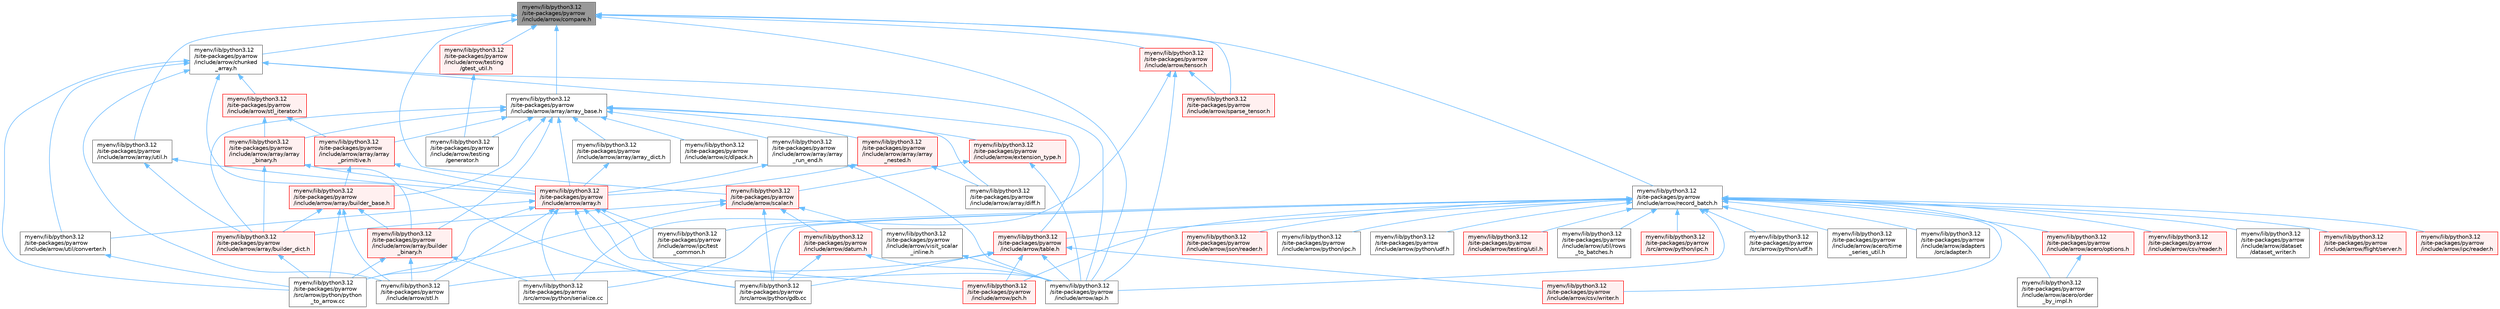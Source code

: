 digraph "myenv/lib/python3.12/site-packages/pyarrow/include/arrow/compare.h"
{
 // LATEX_PDF_SIZE
  bgcolor="transparent";
  edge [fontname=Helvetica,fontsize=10,labelfontname=Helvetica,labelfontsize=10];
  node [fontname=Helvetica,fontsize=10,shape=box,height=0.2,width=0.4];
  Node1 [id="Node000001",label="myenv/lib/python3.12\l/site-packages/pyarrow\l/include/arrow/compare.h",height=0.2,width=0.4,color="gray40", fillcolor="grey60", style="filled", fontcolor="black",tooltip=" "];
  Node1 -> Node2 [id="edge1_Node000001_Node000002",dir="back",color="steelblue1",style="solid",tooltip=" "];
  Node2 [id="Node000002",label="myenv/lib/python3.12\l/site-packages/pyarrow\l/include/arrow/api.h",height=0.2,width=0.4,color="grey40", fillcolor="white", style="filled",URL="$include_2arrow_2api_8h.html",tooltip=" "];
  Node1 -> Node3 [id="edge2_Node000001_Node000003",dir="back",color="steelblue1",style="solid",tooltip=" "];
  Node3 [id="Node000003",label="myenv/lib/python3.12\l/site-packages/pyarrow\l/include/arrow/array/array_base.h",height=0.2,width=0.4,color="grey40", fillcolor="white", style="filled",URL="$array__base_8h.html",tooltip=" "];
  Node3 -> Node4 [id="edge3_Node000003_Node000004",dir="back",color="steelblue1",style="solid",tooltip=" "];
  Node4 [id="Node000004",label="myenv/lib/python3.12\l/site-packages/pyarrow\l/include/arrow/array.h",height=0.2,width=0.4,color="red", fillcolor="#FFF0F0", style="filled",URL="$array_8h.html",tooltip=" "];
  Node4 -> Node2 [id="edge4_Node000004_Node000002",dir="back",color="steelblue1",style="solid",tooltip=" "];
  Node4 -> Node7 [id="edge5_Node000004_Node000007",dir="back",color="steelblue1",style="solid",tooltip=" "];
  Node7 [id="Node000007",label="myenv/lib/python3.12\l/site-packages/pyarrow\l/include/arrow/ipc/test\l_common.h",height=0.2,width=0.4,color="grey40", fillcolor="white", style="filled",URL="$ipc_2test__common_8h.html",tooltip=" "];
  Node4 -> Node9 [id="edge6_Node000004_Node000009",dir="back",color="steelblue1",style="solid",tooltip=" "];
  Node9 [id="Node000009",label="myenv/lib/python3.12\l/site-packages/pyarrow\l/include/arrow/pch.h",height=0.2,width=0.4,color="red", fillcolor="#FFF0F0", style="filled",URL="$include_2arrow_2pch_8h.html",tooltip=" "];
  Node4 -> Node17 [id="edge7_Node000004_Node000017",dir="back",color="steelblue1",style="solid",tooltip=" "];
  Node17 [id="Node000017",label="myenv/lib/python3.12\l/site-packages/pyarrow\l/include/arrow/stl.h",height=0.2,width=0.4,color="grey40", fillcolor="white", style="filled",URL="$stl_8h.html",tooltip=" "];
  Node4 -> Node19 [id="edge8_Node000004_Node000019",dir="back",color="steelblue1",style="solid",tooltip=" "];
  Node19 [id="Node000019",label="myenv/lib/python3.12\l/site-packages/pyarrow\l/include/arrow/util/converter.h",height=0.2,width=0.4,color="grey40", fillcolor="white", style="filled",URL="$util_2converter_8h.html",tooltip=" "];
  Node19 -> Node20 [id="edge9_Node000019_Node000020",dir="back",color="steelblue1",style="solid",tooltip=" "];
  Node20 [id="Node000020",label="myenv/lib/python3.12\l/site-packages/pyarrow\l/src/arrow/python/python\l_to_arrow.cc",height=0.2,width=0.4,color="grey40", fillcolor="white", style="filled",URL="$python__to__arrow_8cc.html",tooltip=" "];
  Node4 -> Node28 [id="edge10_Node000004_Node000028",dir="back",color="steelblue1",style="solid",tooltip=" "];
  Node28 [id="Node000028",label="myenv/lib/python3.12\l/site-packages/pyarrow\l/src/arrow/python/gdb.cc",height=0.2,width=0.4,color="grey40", fillcolor="white", style="filled",URL="$gdb_8cc.html",tooltip=" "];
  Node4 -> Node20 [id="edge11_Node000004_Node000020",dir="back",color="steelblue1",style="solid",tooltip=" "];
  Node4 -> Node32 [id="edge12_Node000004_Node000032",dir="back",color="steelblue1",style="solid",tooltip=" "];
  Node32 [id="Node000032",label="myenv/lib/python3.12\l/site-packages/pyarrow\l/src/arrow/python/serialize.cc",height=0.2,width=0.4,color="grey40", fillcolor="white", style="filled",URL="$serialize_8cc.html",tooltip=" "];
  Node3 -> Node33 [id="edge13_Node000003_Node000033",dir="back",color="steelblue1",style="solid",tooltip=" "];
  Node33 [id="Node000033",label="myenv/lib/python3.12\l/site-packages/pyarrow\l/include/arrow/array/array\l_binary.h",height=0.2,width=0.4,color="red", fillcolor="#FFF0F0", style="filled",URL="$array__binary_8h.html",tooltip=" "];
  Node33 -> Node4 [id="edge14_Node000033_Node000004",dir="back",color="steelblue1",style="solid",tooltip=" "];
  Node33 -> Node36 [id="edge15_Node000033_Node000036",dir="back",color="steelblue1",style="solid",tooltip=" "];
  Node36 [id="Node000036",label="myenv/lib/python3.12\l/site-packages/pyarrow\l/include/arrow/array/builder\l_binary.h",height=0.2,width=0.4,color="red", fillcolor="#FFF0F0", style="filled",URL="$builder__binary_8h.html",tooltip=" "];
  Node36 -> Node17 [id="edge16_Node000036_Node000017",dir="back",color="steelblue1",style="solid",tooltip=" "];
  Node36 -> Node20 [id="edge17_Node000036_Node000020",dir="back",color="steelblue1",style="solid",tooltip=" "];
  Node36 -> Node32 [id="edge18_Node000036_Node000032",dir="back",color="steelblue1",style="solid",tooltip=" "];
  Node33 -> Node38 [id="edge19_Node000033_Node000038",dir="back",color="steelblue1",style="solid",tooltip=" "];
  Node38 [id="Node000038",label="myenv/lib/python3.12\l/site-packages/pyarrow\l/include/arrow/array/builder_dict.h",height=0.2,width=0.4,color="red", fillcolor="#FFF0F0", style="filled",URL="$builder__dict_8h.html",tooltip=" "];
  Node38 -> Node20 [id="edge20_Node000038_Node000020",dir="back",color="steelblue1",style="solid",tooltip=" "];
  Node3 -> Node39 [id="edge21_Node000003_Node000039",dir="back",color="steelblue1",style="solid",tooltip=" "];
  Node39 [id="Node000039",label="myenv/lib/python3.12\l/site-packages/pyarrow\l/include/arrow/array/array_dict.h",height=0.2,width=0.4,color="grey40", fillcolor="white", style="filled",URL="$array__dict_8h.html",tooltip=" "];
  Node39 -> Node4 [id="edge22_Node000039_Node000004",dir="back",color="steelblue1",style="solid",tooltip=" "];
  Node3 -> Node40 [id="edge23_Node000003_Node000040",dir="back",color="steelblue1",style="solid",tooltip=" "];
  Node40 [id="Node000040",label="myenv/lib/python3.12\l/site-packages/pyarrow\l/include/arrow/array/array\l_nested.h",height=0.2,width=0.4,color="red", fillcolor="#FFF0F0", style="filled",URL="$array__nested_8h.html",tooltip=" "];
  Node40 -> Node4 [id="edge24_Node000040_Node000004",dir="back",color="steelblue1",style="solid",tooltip=" "];
  Node40 -> Node43 [id="edge25_Node000040_Node000043",dir="back",color="steelblue1",style="solid",tooltip=" "];
  Node43 [id="Node000043",label="myenv/lib/python3.12\l/site-packages/pyarrow\l/include/arrow/array/diff.h",height=0.2,width=0.4,color="grey40", fillcolor="white", style="filled",URL="$diff_8h.html",tooltip=" "];
  Node3 -> Node45 [id="edge26_Node000003_Node000045",dir="back",color="steelblue1",style="solid",tooltip=" "];
  Node45 [id="Node000045",label="myenv/lib/python3.12\l/site-packages/pyarrow\l/include/arrow/array/array\l_primitive.h",height=0.2,width=0.4,color="red", fillcolor="#FFF0F0", style="filled",URL="$array__primitive_8h.html",tooltip=" "];
  Node45 -> Node4 [id="edge27_Node000045_Node000004",dir="back",color="steelblue1",style="solid",tooltip=" "];
  Node45 -> Node46 [id="edge28_Node000045_Node000046",dir="back",color="steelblue1",style="solid",tooltip=" "];
  Node46 [id="Node000046",label="myenv/lib/python3.12\l/site-packages/pyarrow\l/include/arrow/array/builder_base.h",height=0.2,width=0.4,color="red", fillcolor="#FFF0F0", style="filled",URL="$builder__base_8h.html",tooltip=" "];
  Node46 -> Node36 [id="edge29_Node000046_Node000036",dir="back",color="steelblue1",style="solid",tooltip=" "];
  Node46 -> Node38 [id="edge30_Node000046_Node000038",dir="back",color="steelblue1",style="solid",tooltip=" "];
  Node46 -> Node17 [id="edge31_Node000046_Node000017",dir="back",color="steelblue1",style="solid",tooltip=" "];
  Node46 -> Node20 [id="edge32_Node000046_Node000020",dir="back",color="steelblue1",style="solid",tooltip=" "];
  Node3 -> Node54 [id="edge33_Node000003_Node000054",dir="back",color="steelblue1",style="solid",tooltip=" "];
  Node54 [id="Node000054",label="myenv/lib/python3.12\l/site-packages/pyarrow\l/include/arrow/array/array\l_run_end.h",height=0.2,width=0.4,color="grey40", fillcolor="white", style="filled",URL="$array__run__end_8h.html",tooltip=" "];
  Node54 -> Node2 [id="edge34_Node000054_Node000002",dir="back",color="steelblue1",style="solid",tooltip=" "];
  Node54 -> Node4 [id="edge35_Node000054_Node000004",dir="back",color="steelblue1",style="solid",tooltip=" "];
  Node3 -> Node46 [id="edge36_Node000003_Node000046",dir="back",color="steelblue1",style="solid",tooltip=" "];
  Node3 -> Node36 [id="edge37_Node000003_Node000036",dir="back",color="steelblue1",style="solid",tooltip=" "];
  Node3 -> Node38 [id="edge38_Node000003_Node000038",dir="back",color="steelblue1",style="solid",tooltip=" "];
  Node3 -> Node43 [id="edge39_Node000003_Node000043",dir="back",color="steelblue1",style="solid",tooltip=" "];
  Node3 -> Node55 [id="edge40_Node000003_Node000055",dir="back",color="steelblue1",style="solid",tooltip=" "];
  Node55 [id="Node000055",label="myenv/lib/python3.12\l/site-packages/pyarrow\l/include/arrow/c/dlpack.h",height=0.2,width=0.4,color="grey40", fillcolor="white", style="filled",URL="$dlpack_8h.html",tooltip="The common header of DLPack."];
  Node3 -> Node56 [id="edge41_Node000003_Node000056",dir="back",color="steelblue1",style="solid",tooltip=" "];
  Node56 [id="Node000056",label="myenv/lib/python3.12\l/site-packages/pyarrow\l/include/arrow/extension_type.h",height=0.2,width=0.4,color="red", fillcolor="#FFF0F0", style="filled",URL="$include_2arrow_2extension__type_8h.html",tooltip=" "];
  Node56 -> Node2 [id="edge42_Node000056_Node000002",dir="back",color="steelblue1",style="solid",tooltip=" "];
  Node56 -> Node63 [id="edge43_Node000056_Node000063",dir="back",color="steelblue1",style="solid",tooltip=" "];
  Node63 [id="Node000063",label="myenv/lib/python3.12\l/site-packages/pyarrow\l/include/arrow/scalar.h",height=0.2,width=0.4,color="red", fillcolor="#FFF0F0", style="filled",URL="$scalar_8h.html",tooltip=" "];
  Node63 -> Node38 [id="edge44_Node000063_Node000038",dir="back",color="steelblue1",style="solid",tooltip=" "];
  Node63 -> Node64 [id="edge45_Node000063_Node000064",dir="back",color="steelblue1",style="solid",tooltip=" "];
  Node64 [id="Node000064",label="myenv/lib/python3.12\l/site-packages/pyarrow\l/include/arrow/datum.h",height=0.2,width=0.4,color="red", fillcolor="#FFF0F0", style="filled",URL="$datum_8h.html",tooltip=" "];
  Node64 -> Node2 [id="edge46_Node000064_Node000002",dir="back",color="steelblue1",style="solid",tooltip=" "];
  Node64 -> Node28 [id="edge47_Node000064_Node000028",dir="back",color="steelblue1",style="solid",tooltip=" "];
  Node63 -> Node119 [id="edge48_Node000063_Node000119",dir="back",color="steelblue1",style="solid",tooltip=" "];
  Node119 [id="Node000119",label="myenv/lib/python3.12\l/site-packages/pyarrow\l/include/arrow/visit_scalar\l_inline.h",height=0.2,width=0.4,color="grey40", fillcolor="white", style="filled",URL="$visit__scalar__inline_8h.html",tooltip=" "];
  Node119 -> Node2 [id="edge49_Node000119_Node000002",dir="back",color="steelblue1",style="solid",tooltip=" "];
  Node63 -> Node28 [id="edge50_Node000063_Node000028",dir="back",color="steelblue1",style="solid",tooltip=" "];
  Node63 -> Node20 [id="edge51_Node000063_Node000020",dir="back",color="steelblue1",style="solid",tooltip=" "];
  Node3 -> Node124 [id="edge52_Node000003_Node000124",dir="back",color="steelblue1",style="solid",tooltip=" "];
  Node124 [id="Node000124",label="myenv/lib/python3.12\l/site-packages/pyarrow\l/include/arrow/testing\l/generator.h",height=0.2,width=0.4,color="grey40", fillcolor="white", style="filled",URL="$generator_8h.html",tooltip=" "];
  Node1 -> Node125 [id="edge53_Node000001_Node000125",dir="back",color="steelblue1",style="solid",tooltip=" "];
  Node125 [id="Node000125",label="myenv/lib/python3.12\l/site-packages/pyarrow\l/include/arrow/array/util.h",height=0.2,width=0.4,color="grey40", fillcolor="white", style="filled",URL="$array_2util_8h.html",tooltip=" "];
  Node125 -> Node4 [id="edge54_Node000125_Node000004",dir="back",color="steelblue1",style="solid",tooltip=" "];
  Node125 -> Node38 [id="edge55_Node000125_Node000038",dir="back",color="steelblue1",style="solid",tooltip=" "];
  Node1 -> Node126 [id="edge56_Node000001_Node000126",dir="back",color="steelblue1",style="solid",tooltip=" "];
  Node126 [id="Node000126",label="myenv/lib/python3.12\l/site-packages/pyarrow\l/include/arrow/chunked\l_array.h",height=0.2,width=0.4,color="grey40", fillcolor="white", style="filled",URL="$chunked__array_8h.html",tooltip=" "];
  Node126 -> Node2 [id="edge57_Node000126_Node000002",dir="back",color="steelblue1",style="solid",tooltip=" "];
  Node126 -> Node17 [id="edge58_Node000126_Node000017",dir="back",color="steelblue1",style="solid",tooltip=" "];
  Node126 -> Node127 [id="edge59_Node000126_Node000127",dir="back",color="steelblue1",style="solid",tooltip=" "];
  Node127 [id="Node000127",label="myenv/lib/python3.12\l/site-packages/pyarrow\l/include/arrow/stl_iterator.h",height=0.2,width=0.4,color="red", fillcolor="#FFF0F0", style="filled",URL="$stl__iterator_8h.html",tooltip=" "];
  Node127 -> Node33 [id="edge60_Node000127_Node000033",dir="back",color="steelblue1",style="solid",tooltip=" "];
  Node127 -> Node45 [id="edge61_Node000127_Node000045",dir="back",color="steelblue1",style="solid",tooltip=" "];
  Node126 -> Node128 [id="edge62_Node000126_Node000128",dir="back",color="steelblue1",style="solid",tooltip=" "];
  Node128 [id="Node000128",label="myenv/lib/python3.12\l/site-packages/pyarrow\l/include/arrow/table.h",height=0.2,width=0.4,color="red", fillcolor="#FFF0F0", style="filled",URL="$table_8h.html",tooltip=" "];
  Node128 -> Node2 [id="edge63_Node000128_Node000002",dir="back",color="steelblue1",style="solid",tooltip=" "];
  Node128 -> Node129 [id="edge64_Node000128_Node000129",dir="back",color="steelblue1",style="solid",tooltip=" "];
  Node129 [id="Node000129",label="myenv/lib/python3.12\l/site-packages/pyarrow\l/include/arrow/csv/writer.h",height=0.2,width=0.4,color="red", fillcolor="#FFF0F0", style="filled",URL="$arrow_2csv_2writer_8h.html",tooltip=" "];
  Node128 -> Node9 [id="edge65_Node000128_Node000009",dir="back",color="steelblue1",style="solid",tooltip=" "];
  Node128 -> Node17 [id="edge66_Node000128_Node000017",dir="back",color="steelblue1",style="solid",tooltip=" "];
  Node128 -> Node28 [id="edge67_Node000128_Node000028",dir="back",color="steelblue1",style="solid",tooltip=" "];
  Node126 -> Node19 [id="edge68_Node000126_Node000019",dir="back",color="steelblue1",style="solid",tooltip=" "];
  Node126 -> Node28 [id="edge69_Node000126_Node000028",dir="back",color="steelblue1",style="solid",tooltip=" "];
  Node126 -> Node20 [id="edge70_Node000126_Node000020",dir="back",color="steelblue1",style="solid",tooltip=" "];
  Node1 -> Node131 [id="edge71_Node000001_Node000131",dir="back",color="steelblue1",style="solid",tooltip=" "];
  Node131 [id="Node000131",label="myenv/lib/python3.12\l/site-packages/pyarrow\l/include/arrow/record_batch.h",height=0.2,width=0.4,color="grey40", fillcolor="white", style="filled",URL="$record__batch_8h.html",tooltip=" "];
  Node131 -> Node70 [id="edge72_Node000131_Node000070",dir="back",color="steelblue1",style="solid",tooltip=" "];
  Node70 [id="Node000070",label="myenv/lib/python3.12\l/site-packages/pyarrow\l/include/arrow/acero/options.h",height=0.2,width=0.4,color="red", fillcolor="#FFF0F0", style="filled",URL="$acero_2options_8h.html",tooltip=" "];
  Node70 -> Node76 [id="edge73_Node000070_Node000076",dir="back",color="steelblue1",style="solid",tooltip=" "];
  Node76 [id="Node000076",label="myenv/lib/python3.12\l/site-packages/pyarrow\l/include/arrow/acero/order\l_by_impl.h",height=0.2,width=0.4,color="grey40", fillcolor="white", style="filled",URL="$order__by__impl_8h.html",tooltip=" "];
  Node131 -> Node76 [id="edge74_Node000131_Node000076",dir="back",color="steelblue1",style="solid",tooltip=" "];
  Node131 -> Node132 [id="edge75_Node000131_Node000132",dir="back",color="steelblue1",style="solid",tooltip=" "];
  Node132 [id="Node000132",label="myenv/lib/python3.12\l/site-packages/pyarrow\l/include/arrow/acero/time\l_series_util.h",height=0.2,width=0.4,color="grey40", fillcolor="white", style="filled",URL="$time__series__util_8h.html",tooltip=" "];
  Node131 -> Node133 [id="edge76_Node000131_Node000133",dir="back",color="steelblue1",style="solid",tooltip=" "];
  Node133 [id="Node000133",label="myenv/lib/python3.12\l/site-packages/pyarrow\l/include/arrow/adapters\l/orc/adapter.h",height=0.2,width=0.4,color="grey40", fillcolor="white", style="filled",URL="$adapter_8h.html",tooltip=" "];
  Node131 -> Node2 [id="edge77_Node000131_Node000002",dir="back",color="steelblue1",style="solid",tooltip=" "];
  Node131 -> Node134 [id="edge78_Node000131_Node000134",dir="back",color="steelblue1",style="solid",tooltip=" "];
  Node134 [id="Node000134",label="myenv/lib/python3.12\l/site-packages/pyarrow\l/include/arrow/csv/reader.h",height=0.2,width=0.4,color="red", fillcolor="#FFF0F0", style="filled",URL="$arrow_2csv_2reader_8h.html",tooltip=" "];
  Node131 -> Node129 [id="edge79_Node000131_Node000129",dir="back",color="steelblue1",style="solid",tooltip=" "];
  Node131 -> Node86 [id="edge80_Node000131_Node000086",dir="back",color="steelblue1",style="solid",tooltip=" "];
  Node86 [id="Node000086",label="myenv/lib/python3.12\l/site-packages/pyarrow\l/include/arrow/dataset\l/dataset_writer.h",height=0.2,width=0.4,color="grey40", fillcolor="white", style="filled",URL="$dataset__writer_8h.html",tooltip=" "];
  Node131 -> Node135 [id="edge81_Node000131_Node000135",dir="back",color="steelblue1",style="solid",tooltip=" "];
  Node135 [id="Node000135",label="myenv/lib/python3.12\l/site-packages/pyarrow\l/include/arrow/flight/server.h",height=0.2,width=0.4,color="red", fillcolor="#FFF0F0", style="filled",URL="$server_8h.html",tooltip=" "];
  Node131 -> Node143 [id="edge82_Node000131_Node000143",dir="back",color="steelblue1",style="solid",tooltip=" "];
  Node143 [id="Node000143",label="myenv/lib/python3.12\l/site-packages/pyarrow\l/include/arrow/ipc/reader.h",height=0.2,width=0.4,color="red", fillcolor="#FFF0F0", style="filled",URL="$arrow_2ipc_2reader_8h.html",tooltip=" "];
  Node131 -> Node7 [id="edge83_Node000131_Node000007",dir="back",color="steelblue1",style="solid",tooltip=" "];
  Node131 -> Node146 [id="edge84_Node000131_Node000146",dir="back",color="steelblue1",style="solid",tooltip=" "];
  Node146 [id="Node000146",label="myenv/lib/python3.12\l/site-packages/pyarrow\l/include/arrow/json/reader.h",height=0.2,width=0.4,color="red", fillcolor="#FFF0F0", style="filled",URL="$arrow_2json_2reader_8h.html",tooltip=" "];
  Node131 -> Node9 [id="edge85_Node000131_Node000009",dir="back",color="steelblue1",style="solid",tooltip=" "];
  Node131 -> Node148 [id="edge86_Node000131_Node000148",dir="back",color="steelblue1",style="solid",tooltip=" "];
  Node148 [id="Node000148",label="myenv/lib/python3.12\l/site-packages/pyarrow\l/include/arrow/python/ipc.h",height=0.2,width=0.4,color="grey40", fillcolor="white", style="filled",URL="$include_2arrow_2python_2ipc_8h.html",tooltip=" "];
  Node131 -> Node110 [id="edge87_Node000131_Node000110",dir="back",color="steelblue1",style="solid",tooltip=" "];
  Node110 [id="Node000110",label="myenv/lib/python3.12\l/site-packages/pyarrow\l/include/arrow/python/udf.h",height=0.2,width=0.4,color="grey40", fillcolor="white", style="filled",URL="$include_2arrow_2python_2udf_8h.html",tooltip=" "];
  Node131 -> Node128 [id="edge88_Node000131_Node000128",dir="back",color="steelblue1",style="solid",tooltip=" "];
  Node131 -> Node149 [id="edge89_Node000131_Node000149",dir="back",color="steelblue1",style="solid",tooltip=" "];
  Node149 [id="Node000149",label="myenv/lib/python3.12\l/site-packages/pyarrow\l/include/arrow/testing/util.h",height=0.2,width=0.4,color="red", fillcolor="#FFF0F0", style="filled",URL="$testing_2util_8h.html",tooltip=" "];
  Node131 -> Node51 [id="edge90_Node000131_Node000051",dir="back",color="steelblue1",style="solid",tooltip=" "];
  Node51 [id="Node000051",label="myenv/lib/python3.12\l/site-packages/pyarrow\l/include/arrow/util/rows\l_to_batches.h",height=0.2,width=0.4,color="grey40", fillcolor="white", style="filled",URL="$rows__to__batches_8h.html",tooltip=" "];
  Node131 -> Node28 [id="edge91_Node000131_Node000028",dir="back",color="steelblue1",style="solid",tooltip=" "];
  Node131 -> Node153 [id="edge92_Node000131_Node000153",dir="back",color="steelblue1",style="solid",tooltip=" "];
  Node153 [id="Node000153",label="myenv/lib/python3.12\l/site-packages/pyarrow\l/src/arrow/python/ipc.h",height=0.2,width=0.4,color="red", fillcolor="#FFF0F0", style="filled",URL="$src_2arrow_2python_2ipc_8h.html",tooltip=" "];
  Node131 -> Node32 [id="edge93_Node000131_Node000032",dir="back",color="steelblue1",style="solid",tooltip=" "];
  Node131 -> Node111 [id="edge94_Node000131_Node000111",dir="back",color="steelblue1",style="solid",tooltip=" "];
  Node111 [id="Node000111",label="myenv/lib/python3.12\l/site-packages/pyarrow\l/src/arrow/python/udf.h",height=0.2,width=0.4,color="grey40", fillcolor="white", style="filled",URL="$src_2arrow_2python_2udf_8h.html",tooltip=" "];
  Node1 -> Node63 [id="edge95_Node000001_Node000063",dir="back",color="steelblue1",style="solid",tooltip=" "];
  Node1 -> Node154 [id="edge96_Node000001_Node000154",dir="back",color="steelblue1",style="solid",tooltip=" "];
  Node154 [id="Node000154",label="myenv/lib/python3.12\l/site-packages/pyarrow\l/include/arrow/sparse_tensor.h",height=0.2,width=0.4,color="red", fillcolor="#FFF0F0", style="filled",URL="$sparse__tensor_8h.html",tooltip=" "];
  Node1 -> Node163 [id="edge97_Node000001_Node000163",dir="back",color="steelblue1",style="solid",tooltip=" "];
  Node163 [id="Node000163",label="myenv/lib/python3.12\l/site-packages/pyarrow\l/include/arrow/tensor.h",height=0.2,width=0.4,color="red", fillcolor="#FFF0F0", style="filled",URL="$tensor_8h.html",tooltip=" "];
  Node163 -> Node2 [id="edge98_Node000163_Node000002",dir="back",color="steelblue1",style="solid",tooltip=" "];
  Node163 -> Node154 [id="edge99_Node000163_Node000154",dir="back",color="steelblue1",style="solid",tooltip=" "];
  Node163 -> Node32 [id="edge100_Node000163_Node000032",dir="back",color="steelblue1",style="solid",tooltip=" "];
  Node1 -> Node164 [id="edge101_Node000001_Node000164",dir="back",color="steelblue1",style="solid",tooltip=" "];
  Node164 [id="Node000164",label="myenv/lib/python3.12\l/site-packages/pyarrow\l/include/arrow/testing\l/gtest_util.h",height=0.2,width=0.4,color="red", fillcolor="#FFF0F0", style="filled",URL="$gtest__util_8h.html",tooltip=" "];
  Node164 -> Node124 [id="edge102_Node000164_Node000124",dir="back",color="steelblue1",style="solid",tooltip=" "];
}
